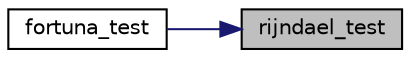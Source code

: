 digraph "rijndael_test"
{
 // LATEX_PDF_SIZE
  edge [fontname="Helvetica",fontsize="10",labelfontname="Helvetica",labelfontsize="10"];
  node [fontname="Helvetica",fontsize="10",shape=record];
  rankdir="RL";
  Node31 [label="rijndael_test",height=0.2,width=0.4,color="black", fillcolor="grey75", style="filled", fontcolor="black",tooltip="Performs a self-test of the AES block cipher."];
  Node31 -> Node32 [dir="back",color="midnightblue",fontsize="10",style="solid",fontname="Helvetica"];
  Node32 [label="fortuna_test",height=0.2,width=0.4,color="black", fillcolor="white", style="filled",URL="$fortuna_8c.html#a02a8621eda36a40059ce155007b6f6c3",tooltip="PRNG self-test."];
}
